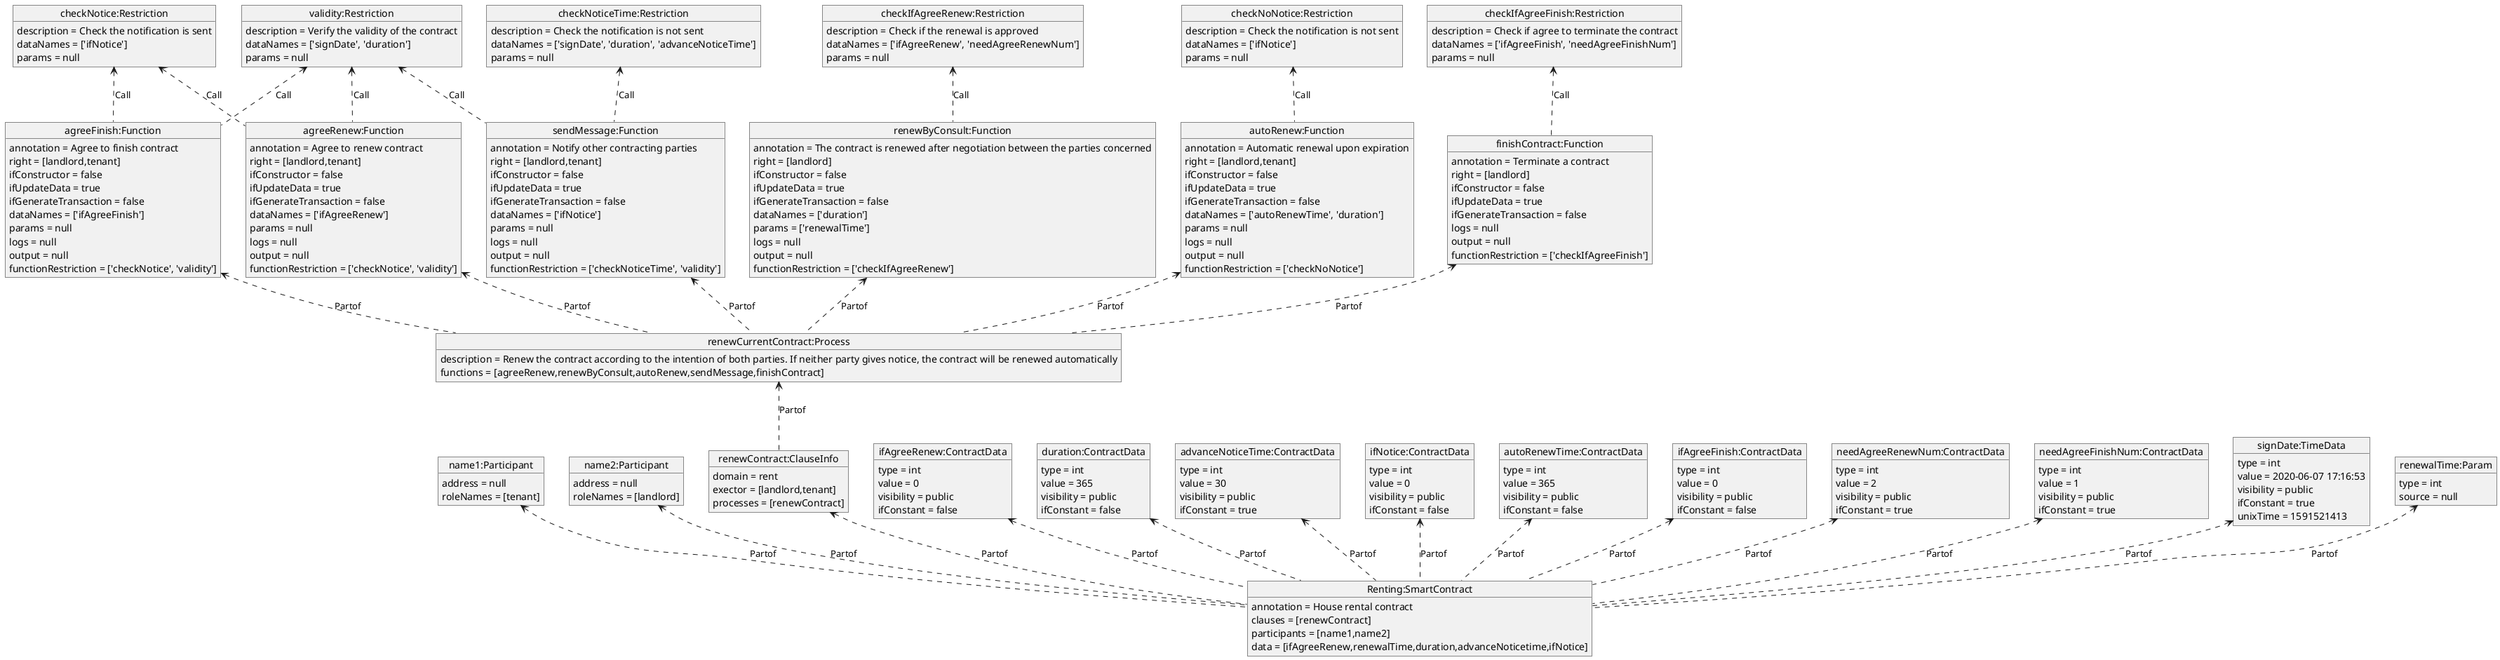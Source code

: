 @startuml
@startuml
object "Renting:SmartContract" as Renting
Renting : annotation = House rental contract
Renting : clauses = [renewContract]
Renting : participants = [name1,name2]
Renting : data = [ifAgreeRenew,renewalTime,duration,advanceNoticetime,ifNotice]
object "name1:Participant" as name1
name1 : address = null
name1 : roleNames = [tenant]
object "name2:Participant" as name2
name2 : address = null
name2 : roleNames = [landlord]
object "renewContract:ClauseInfo" as renewContract
renewContract : domain = rent
renewContract : exector = [landlord,tenant]
renewContract : processes = [renewContract]
object "renewCurrentContract:Process" as renewCurrentContract
renewCurrentContract : description = Renew the contract according to the intention of both parties. If neither party gives notice, the contract will be renewed automatically
renewCurrentContract : functions = [agreeRenew,renewByConsult,autoRenew,sendMessage,finishContract]
object "agreeRenew:Function" as agreeRenew
agreeRenew : annotation = Agree to renew contract
agreeRenew : right = [landlord,tenant]
agreeRenew : ifConstructor = false
agreeRenew : ifUpdateData = true
agreeRenew : ifGenerateTransaction = false
agreeRenew : dataNames = ['ifAgreeRenew']
agreeRenew : params = null
agreeRenew : logs = null
agreeRenew : output = null
agreeRenew : functionRestriction = ['checkNotice', 'validity']
object "agreeFinish:Function" as agreeFinish
agreeFinish : annotation = Agree to finish contract
agreeFinish : right = [landlord,tenant]
agreeFinish : ifConstructor = false
agreeFinish : ifUpdateData = true
agreeFinish : ifGenerateTransaction = false
agreeFinish : dataNames = ['ifAgreeFinish']
agreeFinish : params = null
agreeFinish : logs = null
agreeFinish : output = null
agreeFinish : functionRestriction = ['checkNotice', 'validity']
object "renewByConsult:Function" as renewByConsult
renewByConsult : annotation = The contract is renewed after negotiation between the parties concerned
renewByConsult : right = [landlord]
renewByConsult : ifConstructor = false
renewByConsult : ifUpdateData = true
renewByConsult : ifGenerateTransaction = false
renewByConsult : dataNames = ['duration']
renewByConsult : params = ['renewalTime']
renewByConsult : logs = null
renewByConsult : output = null
renewByConsult : functionRestriction = ['checkIfAgreeRenew']
object "autoRenew:Function" as autoRenew
autoRenew : annotation = Automatic renewal upon expiration
autoRenew : right = [landlord,tenant]
autoRenew : ifConstructor = false
autoRenew : ifUpdateData = true
autoRenew : ifGenerateTransaction = false
autoRenew : dataNames = ['autoRenewTime', 'duration']
autoRenew : params = null
autoRenew : logs = null
autoRenew : output = null
autoRenew : functionRestriction = ['checkNoNotice']
object "sendMessage:Function" as sendMessage
sendMessage : annotation = Notify other contracting parties
sendMessage : right = [landlord,tenant]
sendMessage : ifConstructor = false
sendMessage : ifUpdateData = true
sendMessage : ifGenerateTransaction = false
sendMessage : dataNames = ['ifNotice']
sendMessage : params = null
sendMessage : logs = null
sendMessage : output = null
sendMessage : functionRestriction = ['checkNoticeTime', 'validity']
object "finishContract:Function" as finishContract
finishContract : annotation = Terminate a contract
finishContract : right = [landlord]
finishContract : ifConstructor = false
finishContract : ifUpdateData = true
finishContract : ifGenerateTransaction = false
finishContract : logs = null
finishContract : output = null
finishContract : functionRestriction = ['checkIfAgreeFinish']
object "validity:Restriction" as validity
validity : description = Verify the validity of the contract
validity : dataNames = ['signDate', 'duration']
validity : params = null
object "checkNotice:Restriction" as checkNotice
checkNotice : description = Check the notification is sent
checkNotice : dataNames = ['ifNotice']
checkNotice : params = null
object "checkNoNotice:Restriction" as checkNoNotice
checkNoNotice : description = Check the notification is not sent
checkNoNotice : dataNames = ['ifNotice']
checkNoNotice : params = null
object "checkNoticeTime:Restriction" as checkNoticeTime
checkNoticeTime : description = Check the notification is not sent
checkNoticeTime : dataNames = ['signDate', 'duration', 'advanceNoticeTime']
checkNoticeTime : params = null
object "checkIfAgreeRenew:Restriction" as checkIfAgreeRenew
checkIfAgreeRenew : description = Check if the renewal is approved
checkIfAgreeRenew : dataNames = ['ifAgreeRenew', 'needAgreeRenewNum']
checkIfAgreeRenew : params = null
object "checkIfAgreeFinish:Restriction" as checkIfAgreeFinish
checkIfAgreeFinish : description = Check if agree to terminate the contract
checkIfAgreeFinish : dataNames = ['ifAgreeFinish', 'needAgreeFinishNum']
checkIfAgreeFinish : params = null
object "ifAgreeRenew:ContractData" as ifAgreeRenew
ifAgreeRenew : type = int
ifAgreeRenew : value = 0
ifAgreeRenew : visibility = public
ifAgreeRenew : ifConstant = false
object "duration:ContractData" as duration
duration : type = int
duration : value = 365
duration : visibility = public
duration : ifConstant = false
object "advanceNoticeTime:ContractData" as advanceNoticeTime
advanceNoticeTime : type = int
advanceNoticeTime : value = 30
advanceNoticeTime : visibility = public
advanceNoticeTime : ifConstant = true
object "ifNotice:ContractData" as ifNotice
ifNotice : type = int
ifNotice : value = 0
ifNotice : visibility = public
ifNotice : ifConstant = false
object "autoRenewTime:ContractData" as autoRenewTime
autoRenewTime : type = int
autoRenewTime : value = 365
autoRenewTime : visibility = public
autoRenewTime : ifConstant = false
object "ifAgreeFinish:ContractData" as ifAgreeFinish
ifAgreeFinish : type = int
ifAgreeFinish : value = 0
ifAgreeFinish : visibility = public
ifAgreeFinish : ifConstant = false
object "needAgreeRenewNum:ContractData" as needAgreeRenewNum
needAgreeRenewNum : type = int
needAgreeRenewNum : value = 2
needAgreeRenewNum : visibility = public
needAgreeRenewNum : ifConstant = true
object "needAgreeFinishNum:ContractData" as needAgreeFinishNum
needAgreeFinishNum : type = int
needAgreeFinishNum : value = 1
needAgreeFinishNum : visibility = public
needAgreeFinishNum : ifConstant = true
object "signDate:TimeData" as signDate
signDate : type = int
signDate : value = 2020-06-07 17:16:53
signDate : visibility = public
signDate : ifConstant = true
signDate : unixTime = 1591521413
object "renewalTime:Param" as renewalTime
renewalTime : type = int
renewalTime : source = null
name1<.. Renting: Partof
name2<.. Renting: Partof
renewContract<.. Renting: Partof
ifAgreeRenew<.. Renting: Partof
renewalTime<.. Renting: Partof
duration<.. Renting: Partof
advanceNoticeTime<.. Renting: Partof
ifNotice<.. Renting: Partof
autoRenewTime<.. Renting: Partof
ifAgreeFinish<.. Renting: Partof
needAgreeRenewNum<.. Renting: Partof
needAgreeFinishNum<.. Renting: Partof
signDate<.. Renting: Partof
renewCurrentContract<.. renewContract: Partof
agreeRenew<.. renewCurrentContract: Partof
agreeFinish<.. renewCurrentContract: Partof
renewByConsult<.. renewCurrentContract: Partof
autoRenew<.. renewCurrentContract: Partof
sendMessage<.. renewCurrentContract: Partof
finishContract<.. renewCurrentContract: Partof
checkNotice<.. agreeRenew: Call
checkNotice<.. agreeFinish: Call
checkNoNotice<.. autoRenew: Call
checkNoticeTime<.. sendMessage: Call
checkIfAgreeRenew<.. renewByConsult: Call
checkIfAgreeFinish<.. finishContract: Call
validity<.. agreeRenew: Call
validity<.. agreeFinish: Call
validity<.. sendMessage: Call
@enduml
